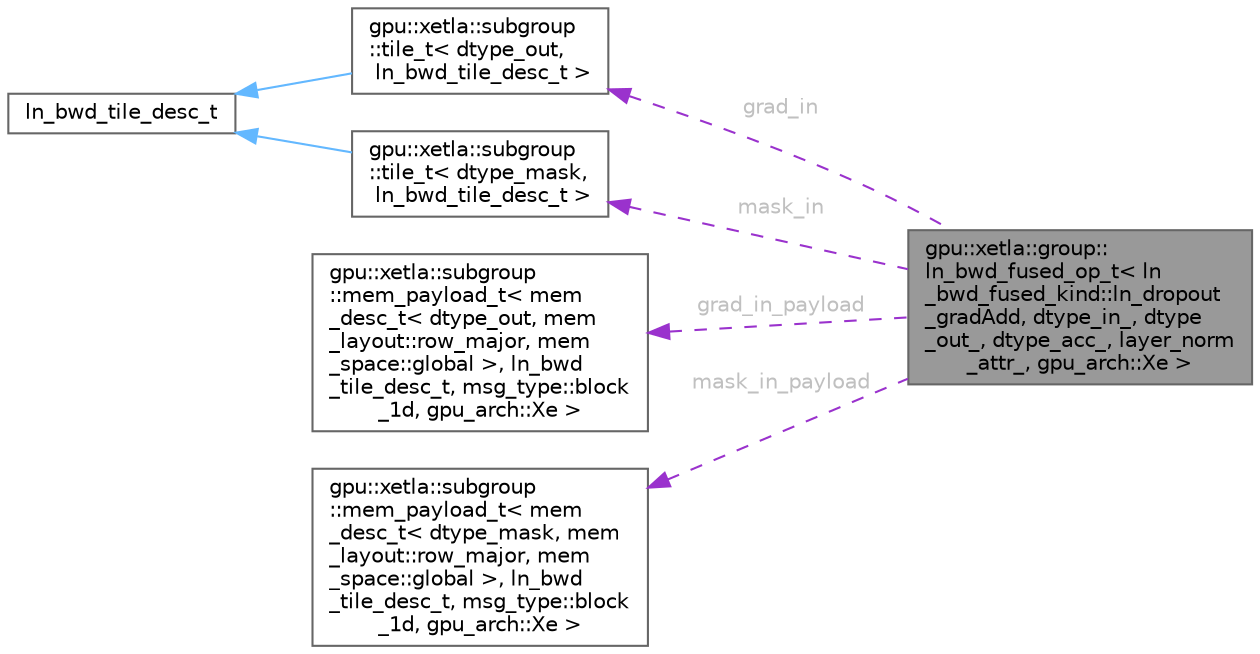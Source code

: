 digraph "gpu::xetla::group::ln_bwd_fused_op_t&lt; ln_bwd_fused_kind::ln_dropout_gradAdd, dtype_in_, dtype_out_, dtype_acc_, layer_norm_attr_, gpu_arch::Xe &gt;"
{
 // LATEX_PDF_SIZE
  bgcolor="transparent";
  edge [fontname=Helvetica,fontsize=10,labelfontname=Helvetica,labelfontsize=10];
  node [fontname=Helvetica,fontsize=10,shape=box,height=0.2,width=0.4];
  rankdir="LR";
  Node1 [id="Node000001",label="gpu::xetla::group::\lln_bwd_fused_op_t\< ln\l_bwd_fused_kind::ln_dropout\l_gradAdd, dtype_in_, dtype\l_out_, dtype_acc_, layer_norm\l_attr_, gpu_arch::Xe \>",height=0.2,width=0.4,color="gray40", fillcolor="grey60", style="filled", fontcolor="black",tooltip=" "];
  Node2 -> Node1 [id="edge1_Node000001_Node000002",dir="back",color="darkorchid3",style="dashed",tooltip=" ",label=" grad_in",fontcolor="grey" ];
  Node2 [id="Node000002",label="gpu::xetla::subgroup\l::tile_t\< dtype_out,\l ln_bwd_tile_desc_t \>",height=0.2,width=0.4,color="gray40", fillcolor="white", style="filled",URL="$structgpu_1_1xetla_1_1subgroup_1_1tile__t.html",tooltip=" "];
  Node3 -> Node2 [id="edge2_Node000002_Node000003",dir="back",color="steelblue1",style="solid",tooltip=" "];
  Node3 [id="Node000003",label="ln_bwd_tile_desc_t",height=0.2,width=0.4,color="gray40", fillcolor="white", style="filled",tooltip=" "];
  Node4 -> Node1 [id="edge3_Node000001_Node000004",dir="back",color="darkorchid3",style="dashed",tooltip=" ",label=" grad_in_payload",fontcolor="grey" ];
  Node4 [id="Node000004",label="gpu::xetla::subgroup\l::mem_payload_t\< mem\l_desc_t\< dtype_out, mem\l_layout::row_major, mem\l_space::global \>, ln_bwd\l_tile_desc_t, msg_type::block\l_1d, gpu_arch::Xe \>",height=0.2,width=0.4,color="gray40", fillcolor="white", style="filled",URL="$structgpu_1_1xetla_1_1subgroup_1_1mem__payload__t.html",tooltip=" "];
  Node5 -> Node1 [id="edge4_Node000001_Node000005",dir="back",color="darkorchid3",style="dashed",tooltip=" ",label=" mask_in",fontcolor="grey" ];
  Node5 [id="Node000005",label="gpu::xetla::subgroup\l::tile_t\< dtype_mask,\l ln_bwd_tile_desc_t \>",height=0.2,width=0.4,color="gray40", fillcolor="white", style="filled",URL="$structgpu_1_1xetla_1_1subgroup_1_1tile__t.html",tooltip=" "];
  Node3 -> Node5 [id="edge5_Node000005_Node000003",dir="back",color="steelblue1",style="solid",tooltip=" "];
  Node6 -> Node1 [id="edge6_Node000001_Node000006",dir="back",color="darkorchid3",style="dashed",tooltip=" ",label=" mask_in_payload",fontcolor="grey" ];
  Node6 [id="Node000006",label="gpu::xetla::subgroup\l::mem_payload_t\< mem\l_desc_t\< dtype_mask, mem\l_layout::row_major, mem\l_space::global \>, ln_bwd\l_tile_desc_t, msg_type::block\l_1d, gpu_arch::Xe \>",height=0.2,width=0.4,color="gray40", fillcolor="white", style="filled",URL="$structgpu_1_1xetla_1_1subgroup_1_1mem__payload__t.html",tooltip=" "];
}
